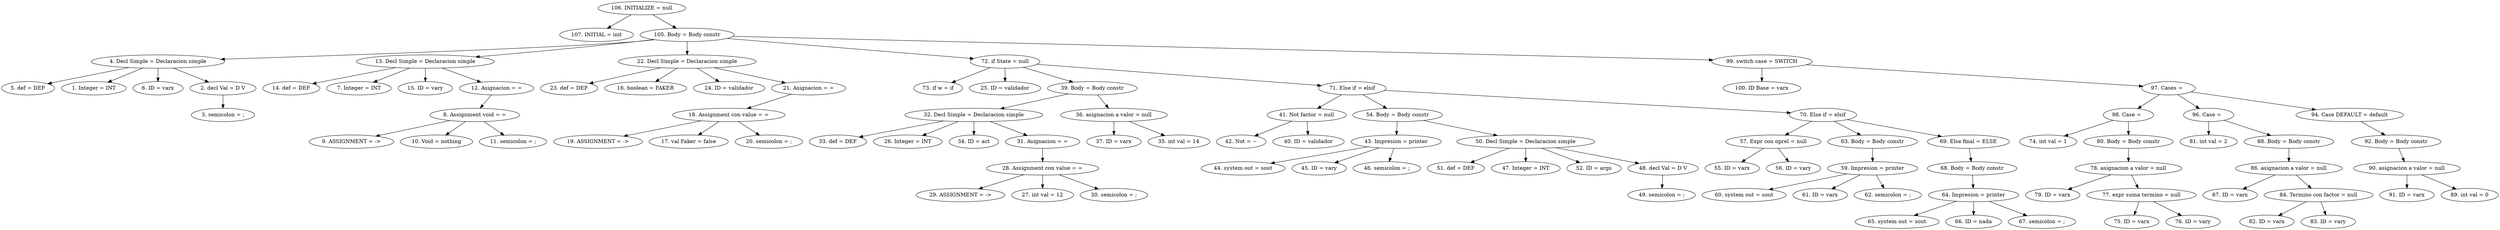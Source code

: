 digraph G {
"106. INITIALIZE = null"->"107. INITIAL = init"
"106. INITIALIZE = null"->"105. Body = Body constr"
"105. Body = Body constr"->"4. Decl Simple = Declaracion simple"
"4. Decl Simple = Declaracion simple"->"5. def = DEF"
"4. Decl Simple = Declaracion simple"->"1. Integer = INT"
"4. Decl Simple = Declaracion simple"->"6. ID = varx"
"4. Decl Simple = Declaracion simple"->"2. decl Val = D V"
"2. decl Val = D V"->"3. semicolon = ;"
"105. Body = Body constr"->"13. Decl Simple = Declaracion simple"
"13. Decl Simple = Declaracion simple"->"14. def = DEF"
"13. Decl Simple = Declaracion simple"->"7. Integer = INT"
"13. Decl Simple = Declaracion simple"->"15. ID = vary"
"13. Decl Simple = Declaracion simple"->"12. Asignacion = ="
"12. Asignacion = ="->"8. Assignment void = ="
"8. Assignment void = ="->"9. ASSIGNMENT = ->"
"8. Assignment void = ="->"10. Void = nothing"
"8. Assignment void = ="->"11. semicolon = ;"
"105. Body = Body constr"->"22. Decl Simple = Declaracion simple"
"22. Decl Simple = Declaracion simple"->"23. def = DEF"
"22. Decl Simple = Declaracion simple"->"16. boolean = FAKER"
"22. Decl Simple = Declaracion simple"->"24. ID = validador"
"22. Decl Simple = Declaracion simple"->"21. Asignacion = ="
"21. Asignacion = ="->"18. Assignment con value = ="
"18. Assignment con value = ="->"19. ASSIGNMENT = ->"
"18. Assignment con value = ="->"17. val Faker = false"
"18. Assignment con value = ="->"20. semicolon = ;"
"105. Body = Body constr"->"72. if State = null"
"72. if State = null"->"73. if w = if"
"72. if State = null"->"25. ID = validador"
"72. if State = null"->"39. Body = Body constr"
"39. Body = Body constr"->"32. Decl Simple = Declaracion simple"
"32. Decl Simple = Declaracion simple"->"33. def = DEF"
"32. Decl Simple = Declaracion simple"->"26. Integer = INT"
"32. Decl Simple = Declaracion simple"->"34. ID = act"
"32. Decl Simple = Declaracion simple"->"31. Asignacion = ="
"31. Asignacion = ="->"28. Assignment con value = ="
"28. Assignment con value = ="->"29. ASSIGNMENT = ->"
"28. Assignment con value = ="->"27. int val = 12"
"28. Assignment con value = ="->"30. semicolon = ;"
"39. Body = Body constr"->"36. asignacion a valor = null"
"36. asignacion a valor = null"->"37. ID = varx"
"36. asignacion a valor = null"->"35. int val = 14"
"72. if State = null"->"71. Else if = elsif"
"71. Else if = elsif"->"41. Not factor = null"
"41. Not factor = null"->"42. Not = ~"
"41. Not factor = null"->"40. ID = validador"
"71. Else if = elsif"->"54. Body = Body constr"
"54. Body = Body constr"->"43. Impresion = printer"
"43. Impresion = printer"->"44. system out = sout"
"43. Impresion = printer"->"45. ID = vary"
"43. Impresion = printer"->"46. semicolon = ;"
"54. Body = Body constr"->"50. Decl Simple = Declaracion simple"
"50. Decl Simple = Declaracion simple"->"51. def = DEF"
"50. Decl Simple = Declaracion simple"->"47. Integer = INT"
"50. Decl Simple = Declaracion simple"->"52. ID = args"
"50. Decl Simple = Declaracion simple"->"48. decl Val = D V"
"48. decl Val = D V"->"49. semicolon = ;"
"71. Else if = elsif"->"70. Else if = elsif"
"70. Else if = elsif"->"57. Expr con oprel = null"
"57. Expr con oprel = null"->"55. ID = varx"
"57. Expr con oprel = null"->"56. ID = vary"
"70. Else if = elsif"->"63. Body = Body constr"
"63. Body = Body constr"->"59. Impresion = printer"
"59. Impresion = printer"->"60. system out = sout"
"59. Impresion = printer"->"61. ID = varx"
"59. Impresion = printer"->"62. semicolon = ;"
"70. Else if = elsif"->"69. Else final = ELSE"
"69. Else final = ELSE"->"68. Body = Body constr"
"68. Body = Body constr"->"64. Impresion = printer"
"64. Impresion = printer"->"65. system out = sout"
"64. Impresion = printer"->"66. ID = nada"
"64. Impresion = printer"->"67. semicolon = ;"
"105. Body = Body constr"->"99. switch case = SWITCH"
"99. switch case = SWITCH"->"100. ID Base = varx"
"99. switch case = SWITCH"->"97. Cases =  "
"97. Cases =  "->"98. Case =  "
"98. Case =  "->"74. int val = 1"
"98. Case =  "->"80. Body = Body constr"
"80. Body = Body constr"->"78. asignacion a valor = null"
"78. asignacion a valor = null"->"79. ID = varx"
"78. asignacion a valor = null"->"77. expr suma termino = null"
"77. expr suma termino = null"->"75. ID = varx"
"77. expr suma termino = null"->"76. ID = vary"
"97. Cases =  "->"96. Case =  "
"96. Case =  "->"81. int val = 2"
"96. Case =  "->"88. Body = Body constr"
"88. Body = Body constr"->"86. asignacion a valor = null"
"86. asignacion a valor = null"->"87. ID = varx"
"86. asignacion a valor = null"->"84. Termino con factor = null"
"84. Termino con factor = null"->"82. ID = varx"
"84. Termino con factor = null"->"83. ID = vary"
"97. Cases =  "->"94. Case DEFAULT = default"
"94. Case DEFAULT = default"->"92. Body = Body constr"
"92. Body = Body constr"->"90. asignacion a valor = null"
"90. asignacion a valor = null"->"91. ID = varx"
"90. asignacion a valor = null"->"89. int val = 0"


}
